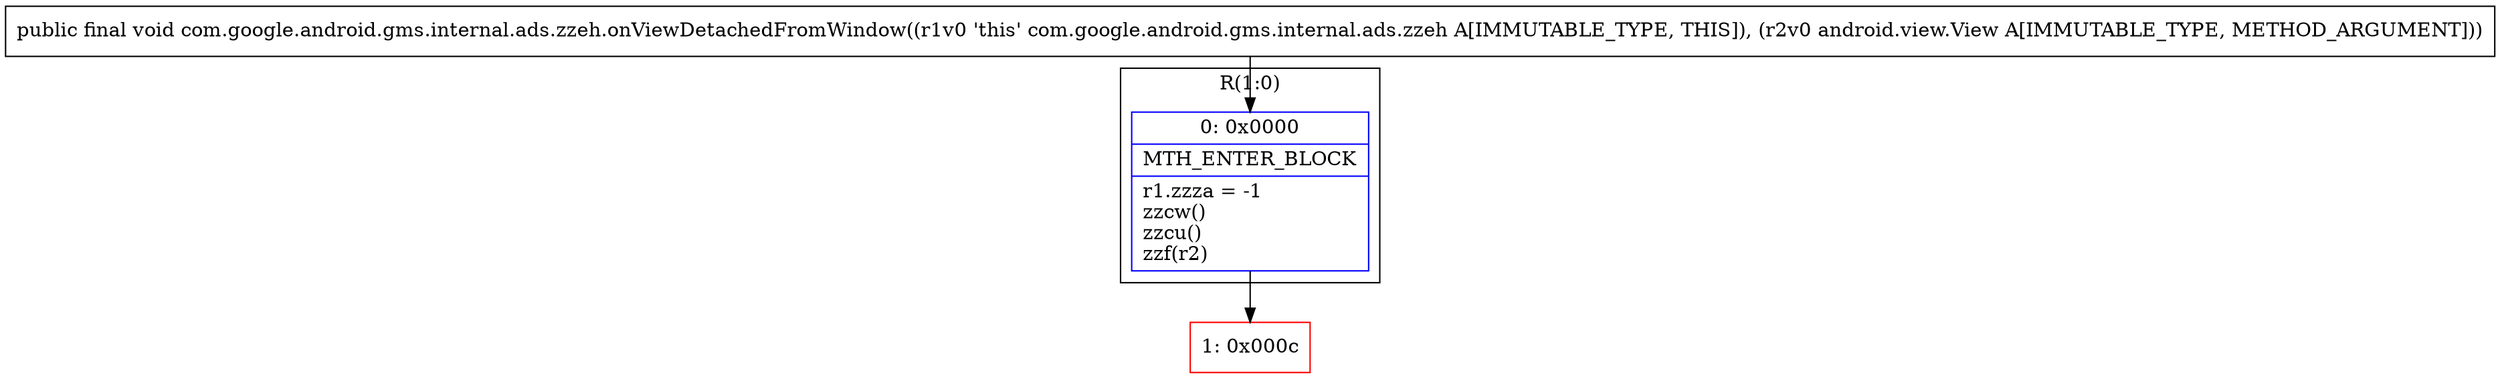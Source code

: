 digraph "CFG forcom.google.android.gms.internal.ads.zzeh.onViewDetachedFromWindow(Landroid\/view\/View;)V" {
subgraph cluster_Region_396104131 {
label = "R(1:0)";
node [shape=record,color=blue];
Node_0 [shape=record,label="{0\:\ 0x0000|MTH_ENTER_BLOCK\l|r1.zzza = \-1\lzzcw()\lzzcu()\lzzf(r2)\l}"];
}
Node_1 [shape=record,color=red,label="{1\:\ 0x000c}"];
MethodNode[shape=record,label="{public final void com.google.android.gms.internal.ads.zzeh.onViewDetachedFromWindow((r1v0 'this' com.google.android.gms.internal.ads.zzeh A[IMMUTABLE_TYPE, THIS]), (r2v0 android.view.View A[IMMUTABLE_TYPE, METHOD_ARGUMENT])) }"];
MethodNode -> Node_0;
Node_0 -> Node_1;
}

